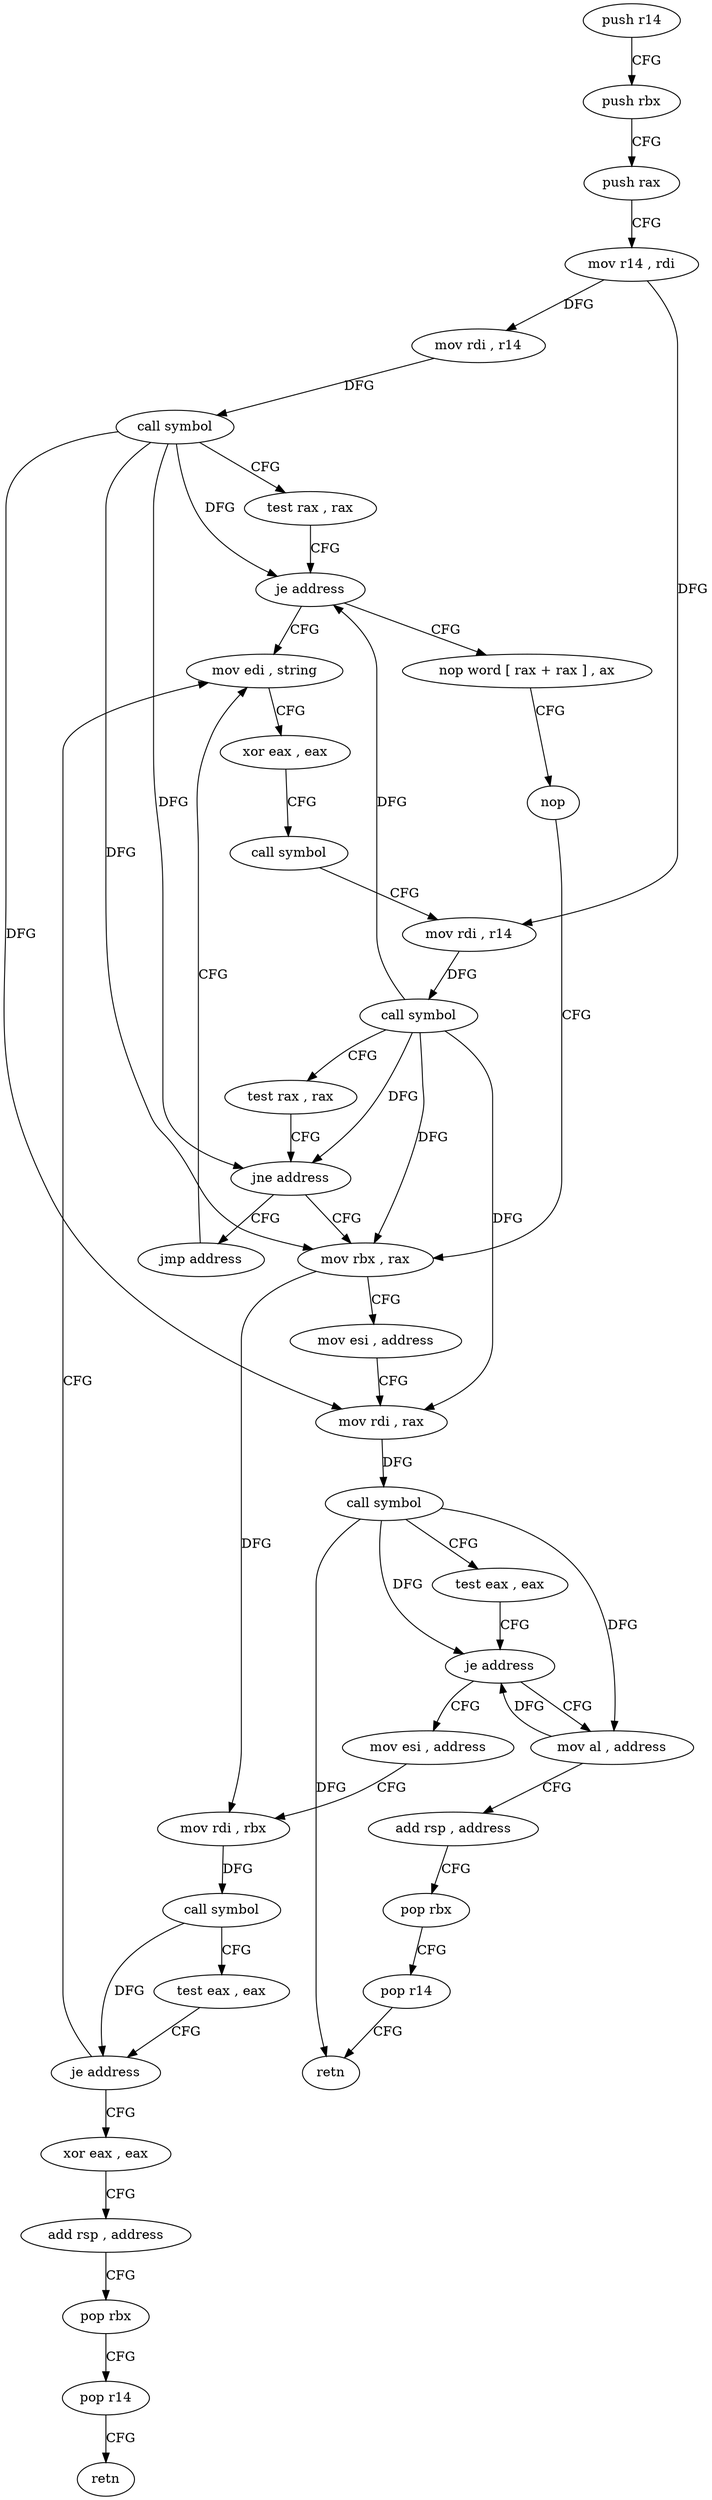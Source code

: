 digraph "func" {
"4214656" [label = "push r14" ]
"4214658" [label = "push rbx" ]
"4214659" [label = "push rax" ]
"4214660" [label = "mov r14 , rdi" ]
"4214663" [label = "mov rdi , r14" ]
"4214666" [label = "call symbol" ]
"4214671" [label = "test rax , rax" ]
"4214674" [label = "je address" ]
"4214725" [label = "mov edi , string" ]
"4214676" [label = "nop word [ rax + rax ] , ax" ]
"4214730" [label = "xor eax , eax" ]
"4214732" [label = "call symbol" ]
"4214737" [label = "mov rdi , r14" ]
"4214740" [label = "call symbol" ]
"4214745" [label = "test rax , rax" ]
"4214748" [label = "jne address" ]
"4214688" [label = "mov rbx , rax" ]
"4214750" [label = "jmp address" ]
"4214686" [label = "nop" ]
"4214691" [label = "mov esi , address" ]
"4214696" [label = "mov rdi , rax" ]
"4214699" [label = "call symbol" ]
"4214704" [label = "test eax , eax" ]
"4214706" [label = "je address" ]
"4214752" [label = "mov al , address" ]
"4214708" [label = "mov esi , address" ]
"4214754" [label = "add rsp , address" ]
"4214758" [label = "pop rbx" ]
"4214759" [label = "pop r14" ]
"4214761" [label = "retn" ]
"4214713" [label = "mov rdi , rbx" ]
"4214716" [label = "call symbol" ]
"4214721" [label = "test eax , eax" ]
"4214723" [label = "je address" ]
"4214762" [label = "xor eax , eax" ]
"4214764" [label = "add rsp , address" ]
"4214768" [label = "pop rbx" ]
"4214769" [label = "pop r14" ]
"4214771" [label = "retn" ]
"4214656" -> "4214658" [ label = "CFG" ]
"4214658" -> "4214659" [ label = "CFG" ]
"4214659" -> "4214660" [ label = "CFG" ]
"4214660" -> "4214663" [ label = "DFG" ]
"4214660" -> "4214737" [ label = "DFG" ]
"4214663" -> "4214666" [ label = "DFG" ]
"4214666" -> "4214671" [ label = "CFG" ]
"4214666" -> "4214674" [ label = "DFG" ]
"4214666" -> "4214748" [ label = "DFG" ]
"4214666" -> "4214688" [ label = "DFG" ]
"4214666" -> "4214696" [ label = "DFG" ]
"4214671" -> "4214674" [ label = "CFG" ]
"4214674" -> "4214725" [ label = "CFG" ]
"4214674" -> "4214676" [ label = "CFG" ]
"4214725" -> "4214730" [ label = "CFG" ]
"4214676" -> "4214686" [ label = "CFG" ]
"4214730" -> "4214732" [ label = "CFG" ]
"4214732" -> "4214737" [ label = "CFG" ]
"4214737" -> "4214740" [ label = "DFG" ]
"4214740" -> "4214745" [ label = "CFG" ]
"4214740" -> "4214674" [ label = "DFG" ]
"4214740" -> "4214748" [ label = "DFG" ]
"4214740" -> "4214688" [ label = "DFG" ]
"4214740" -> "4214696" [ label = "DFG" ]
"4214745" -> "4214748" [ label = "CFG" ]
"4214748" -> "4214688" [ label = "CFG" ]
"4214748" -> "4214750" [ label = "CFG" ]
"4214688" -> "4214691" [ label = "CFG" ]
"4214688" -> "4214713" [ label = "DFG" ]
"4214750" -> "4214725" [ label = "CFG" ]
"4214686" -> "4214688" [ label = "CFG" ]
"4214691" -> "4214696" [ label = "CFG" ]
"4214696" -> "4214699" [ label = "DFG" ]
"4214699" -> "4214704" [ label = "CFG" ]
"4214699" -> "4214706" [ label = "DFG" ]
"4214699" -> "4214752" [ label = "DFG" ]
"4214699" -> "4214761" [ label = "DFG" ]
"4214704" -> "4214706" [ label = "CFG" ]
"4214706" -> "4214752" [ label = "CFG" ]
"4214706" -> "4214708" [ label = "CFG" ]
"4214752" -> "4214754" [ label = "CFG" ]
"4214752" -> "4214706" [ label = "DFG" ]
"4214708" -> "4214713" [ label = "CFG" ]
"4214754" -> "4214758" [ label = "CFG" ]
"4214758" -> "4214759" [ label = "CFG" ]
"4214759" -> "4214761" [ label = "CFG" ]
"4214713" -> "4214716" [ label = "DFG" ]
"4214716" -> "4214721" [ label = "CFG" ]
"4214716" -> "4214723" [ label = "DFG" ]
"4214721" -> "4214723" [ label = "CFG" ]
"4214723" -> "4214762" [ label = "CFG" ]
"4214723" -> "4214725" [ label = "CFG" ]
"4214762" -> "4214764" [ label = "CFG" ]
"4214764" -> "4214768" [ label = "CFG" ]
"4214768" -> "4214769" [ label = "CFG" ]
"4214769" -> "4214771" [ label = "CFG" ]
}
